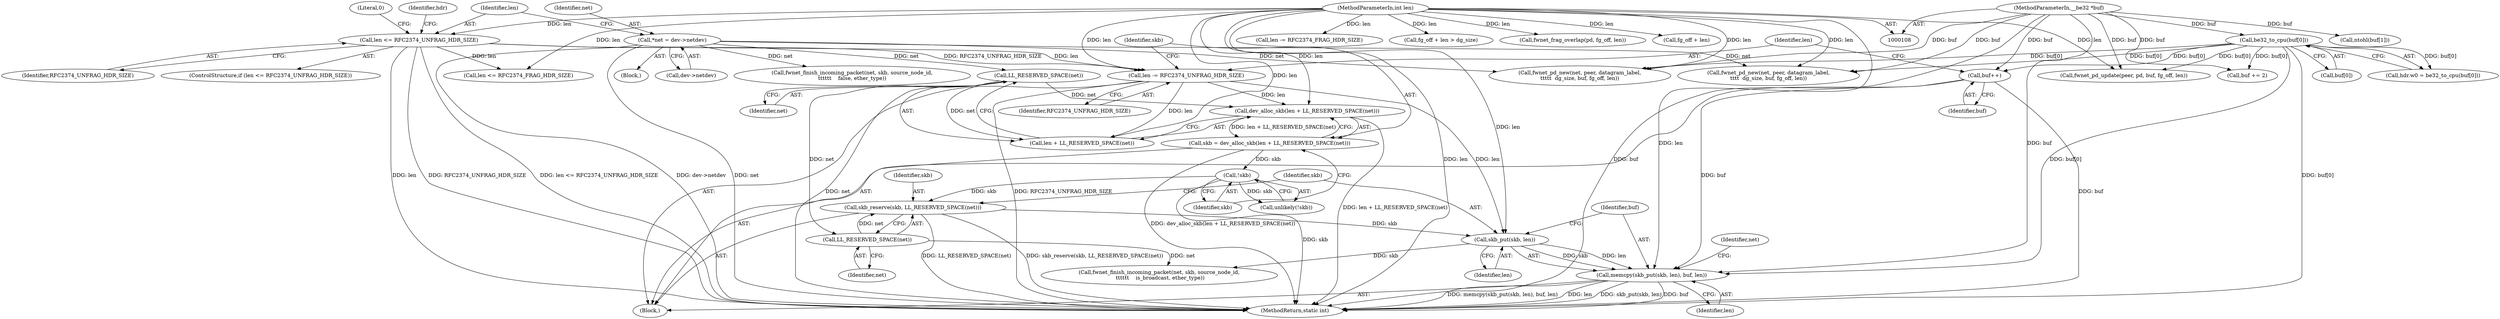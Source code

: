 digraph "0_linux_667121ace9dbafb368618dbabcf07901c962ddac@API" {
"1000192" [label="(Call,memcpy(skb_put(skb, len), buf, len))"];
"1000193" [label="(Call,skb_put(skb, len))"];
"1000188" [label="(Call,skb_reserve(skb, LL_RESERVED_SPACE(net)))"];
"1000176" [label="(Call,!skb)"];
"1000167" [label="(Call,skb = dev_alloc_skb(len + LL_RESERVED_SPACE(net)))"];
"1000169" [label="(Call,dev_alloc_skb(len + LL_RESERVED_SPACE(net)))"];
"1000164" [label="(Call,len -= RFC2374_UNFRAG_HDR_SIZE)"];
"1000134" [label="(Call,len <= RFC2374_UNFRAG_HDR_SIZE)"];
"1000111" [label="(MethodParameterIn,int len)"];
"1000172" [label="(Call,LL_RESERVED_SPACE(net))"];
"1000118" [label="(Call,*net = dev->netdev)"];
"1000190" [label="(Call,LL_RESERVED_SPACE(net))"];
"1000143" [label="(Call,be32_to_cpu(buf[0]))"];
"1000110" [label="(MethodParameterIn,__be32 *buf)"];
"1000162" [label="(Call,buf++)"];
"1000188" [label="(Call,skb_reserve(skb, LL_RESERVED_SPACE(net)))"];
"1000166" [label="(Identifier,RFC2374_UNFRAG_HDR_SIZE)"];
"1000206" [label="(Call,len <= RFC2374_FRAG_HDR_SIZE)"];
"1000222" [label="(Call,len -= RFC2374_FRAG_HDR_SIZE)"];
"1000177" [label="(Identifier,skb)"];
"1000219" [label="(Call,buf += 2)"];
"1000162" [label="(Call,buf++)"];
"1000259" [label="(Call,fg_off + len > dg_size)"];
"1000175" [label="(Call,unlikely(!skb))"];
"1000111" [label="(MethodParameterIn,int len)"];
"1000190" [label="(Call,LL_RESERVED_SPACE(net))"];
"1000168" [label="(Identifier,skb)"];
"1000144" [label="(Call,buf[0])"];
"1000163" [label="(Identifier,buf)"];
"1000173" [label="(Identifier,net)"];
"1000172" [label="(Call,LL_RESERVED_SPACE(net))"];
"1000449" [label="(MethodReturn,static int)"];
"1000189" [label="(Identifier,skb)"];
"1000192" [label="(Call,memcpy(skb_put(skb, len), buf, len))"];
"1000196" [label="(Identifier,buf)"];
"1000115" [label="(Block,)"];
"1000200" [label="(Identifier,net)"];
"1000135" [label="(Identifier,len)"];
"1000194" [label="(Identifier,skb)"];
"1000169" [label="(Call,dev_alloc_skb(len + LL_RESERVED_SPACE(net)))"];
"1000170" [label="(Call,len + LL_RESERVED_SPACE(net))"];
"1000193" [label="(Call,skb_put(skb, len))"];
"1000139" [label="(Call,hdr.w0 = be32_to_cpu(buf[0]))"];
"1000118" [label="(Call,*net = dev->netdev)"];
"1000336" [label="(Call,fwnet_frag_overlap(pd, fg_off, len))"];
"1000199" [label="(Call,fwnet_finish_incoming_packet(net, skb, source_node_id,\n \t\t\t\t\t\t    is_broadcast, ether_type))"];
"1000310" [label="(Call,fwnet_pd_new(net, peer, datagram_label,\n\t\t\t\t  dg_size, buf, fg_off, len))"];
"1000119" [label="(Identifier,net)"];
"1000143" [label="(Call,be32_to_cpu(buf[0]))"];
"1000195" [label="(Identifier,len)"];
"1000176" [label="(Call,!skb)"];
"1000165" [label="(Identifier,len)"];
"1000136" [label="(Identifier,RFC2374_UNFRAG_HDR_SIZE)"];
"1000120" [label="(Call,dev->netdev)"];
"1000376" [label="(Call,fwnet_pd_update(peer, pd, buf, fg_off, len))"];
"1000431" [label="(Call,fwnet_finish_incoming_packet(net, skb, source_node_id,\n\t\t\t\t\t\t    false, ether_type))"];
"1000350" [label="(Call,fwnet_pd_new(net, peer, datagram_label,\n\t\t\t\t\t  dg_size, buf, fg_off, len))"];
"1000215" [label="(Call,ntohl(buf[1]))"];
"1000133" [label="(ControlStructure,if (len <= RFC2374_UNFRAG_HDR_SIZE))"];
"1000167" [label="(Call,skb = dev_alloc_skb(len + LL_RESERVED_SPACE(net)))"];
"1000164" [label="(Call,len -= RFC2374_UNFRAG_HDR_SIZE)"];
"1000191" [label="(Identifier,net)"];
"1000141" [label="(Identifier,hdr)"];
"1000134" [label="(Call,len <= RFC2374_UNFRAG_HDR_SIZE)"];
"1000260" [label="(Call,fg_off + len)"];
"1000156" [label="(Block,)"];
"1000138" [label="(Literal,0)"];
"1000197" [label="(Identifier,len)"];
"1000110" [label="(MethodParameterIn,__be32 *buf)"];
"1000192" -> "1000156"  [label="AST: "];
"1000192" -> "1000197"  [label="CFG: "];
"1000193" -> "1000192"  [label="AST: "];
"1000196" -> "1000192"  [label="AST: "];
"1000197" -> "1000192"  [label="AST: "];
"1000200" -> "1000192"  [label="CFG: "];
"1000192" -> "1000449"  [label="DDG: len"];
"1000192" -> "1000449"  [label="DDG: skb_put(skb, len)"];
"1000192" -> "1000449"  [label="DDG: buf"];
"1000192" -> "1000449"  [label="DDG: memcpy(skb_put(skb, len), buf, len)"];
"1000193" -> "1000192"  [label="DDG: skb"];
"1000193" -> "1000192"  [label="DDG: len"];
"1000143" -> "1000192"  [label="DDG: buf[0]"];
"1000162" -> "1000192"  [label="DDG: buf"];
"1000110" -> "1000192"  [label="DDG: buf"];
"1000111" -> "1000192"  [label="DDG: len"];
"1000193" -> "1000195"  [label="CFG: "];
"1000194" -> "1000193"  [label="AST: "];
"1000195" -> "1000193"  [label="AST: "];
"1000196" -> "1000193"  [label="CFG: "];
"1000188" -> "1000193"  [label="DDG: skb"];
"1000111" -> "1000193"  [label="DDG: len"];
"1000164" -> "1000193"  [label="DDG: len"];
"1000193" -> "1000199"  [label="DDG: skb"];
"1000188" -> "1000156"  [label="AST: "];
"1000188" -> "1000190"  [label="CFG: "];
"1000189" -> "1000188"  [label="AST: "];
"1000190" -> "1000188"  [label="AST: "];
"1000194" -> "1000188"  [label="CFG: "];
"1000188" -> "1000449"  [label="DDG: skb_reserve(skb, LL_RESERVED_SPACE(net))"];
"1000188" -> "1000449"  [label="DDG: LL_RESERVED_SPACE(net)"];
"1000176" -> "1000188"  [label="DDG: skb"];
"1000190" -> "1000188"  [label="DDG: net"];
"1000176" -> "1000175"  [label="AST: "];
"1000176" -> "1000177"  [label="CFG: "];
"1000177" -> "1000176"  [label="AST: "];
"1000175" -> "1000176"  [label="CFG: "];
"1000176" -> "1000449"  [label="DDG: skb"];
"1000176" -> "1000175"  [label="DDG: skb"];
"1000167" -> "1000176"  [label="DDG: skb"];
"1000167" -> "1000156"  [label="AST: "];
"1000167" -> "1000169"  [label="CFG: "];
"1000168" -> "1000167"  [label="AST: "];
"1000169" -> "1000167"  [label="AST: "];
"1000177" -> "1000167"  [label="CFG: "];
"1000167" -> "1000449"  [label="DDG: dev_alloc_skb(len + LL_RESERVED_SPACE(net))"];
"1000169" -> "1000167"  [label="DDG: len + LL_RESERVED_SPACE(net)"];
"1000169" -> "1000170"  [label="CFG: "];
"1000170" -> "1000169"  [label="AST: "];
"1000169" -> "1000449"  [label="DDG: len + LL_RESERVED_SPACE(net)"];
"1000164" -> "1000169"  [label="DDG: len"];
"1000111" -> "1000169"  [label="DDG: len"];
"1000172" -> "1000169"  [label="DDG: net"];
"1000164" -> "1000156"  [label="AST: "];
"1000164" -> "1000166"  [label="CFG: "];
"1000165" -> "1000164"  [label="AST: "];
"1000166" -> "1000164"  [label="AST: "];
"1000168" -> "1000164"  [label="CFG: "];
"1000164" -> "1000449"  [label="DDG: RFC2374_UNFRAG_HDR_SIZE"];
"1000134" -> "1000164"  [label="DDG: RFC2374_UNFRAG_HDR_SIZE"];
"1000134" -> "1000164"  [label="DDG: len"];
"1000111" -> "1000164"  [label="DDG: len"];
"1000164" -> "1000170"  [label="DDG: len"];
"1000134" -> "1000133"  [label="AST: "];
"1000134" -> "1000136"  [label="CFG: "];
"1000135" -> "1000134"  [label="AST: "];
"1000136" -> "1000134"  [label="AST: "];
"1000138" -> "1000134"  [label="CFG: "];
"1000141" -> "1000134"  [label="CFG: "];
"1000134" -> "1000449"  [label="DDG: len <= RFC2374_UNFRAG_HDR_SIZE"];
"1000134" -> "1000449"  [label="DDG: len"];
"1000134" -> "1000449"  [label="DDG: RFC2374_UNFRAG_HDR_SIZE"];
"1000111" -> "1000134"  [label="DDG: len"];
"1000134" -> "1000206"  [label="DDG: len"];
"1000111" -> "1000108"  [label="AST: "];
"1000111" -> "1000449"  [label="DDG: len"];
"1000111" -> "1000170"  [label="DDG: len"];
"1000111" -> "1000206"  [label="DDG: len"];
"1000111" -> "1000222"  [label="DDG: len"];
"1000111" -> "1000259"  [label="DDG: len"];
"1000111" -> "1000260"  [label="DDG: len"];
"1000111" -> "1000310"  [label="DDG: len"];
"1000111" -> "1000336"  [label="DDG: len"];
"1000111" -> "1000350"  [label="DDG: len"];
"1000111" -> "1000376"  [label="DDG: len"];
"1000172" -> "1000170"  [label="AST: "];
"1000172" -> "1000173"  [label="CFG: "];
"1000173" -> "1000172"  [label="AST: "];
"1000170" -> "1000172"  [label="CFG: "];
"1000172" -> "1000449"  [label="DDG: net"];
"1000172" -> "1000170"  [label="DDG: net"];
"1000118" -> "1000172"  [label="DDG: net"];
"1000172" -> "1000190"  [label="DDG: net"];
"1000118" -> "1000115"  [label="AST: "];
"1000118" -> "1000120"  [label="CFG: "];
"1000119" -> "1000118"  [label="AST: "];
"1000120" -> "1000118"  [label="AST: "];
"1000135" -> "1000118"  [label="CFG: "];
"1000118" -> "1000449"  [label="DDG: dev->netdev"];
"1000118" -> "1000449"  [label="DDG: net"];
"1000118" -> "1000310"  [label="DDG: net"];
"1000118" -> "1000350"  [label="DDG: net"];
"1000118" -> "1000431"  [label="DDG: net"];
"1000190" -> "1000191"  [label="CFG: "];
"1000191" -> "1000190"  [label="AST: "];
"1000190" -> "1000199"  [label="DDG: net"];
"1000143" -> "1000139"  [label="AST: "];
"1000143" -> "1000144"  [label="CFG: "];
"1000144" -> "1000143"  [label="AST: "];
"1000139" -> "1000143"  [label="CFG: "];
"1000143" -> "1000449"  [label="DDG: buf[0]"];
"1000143" -> "1000139"  [label="DDG: buf[0]"];
"1000110" -> "1000143"  [label="DDG: buf"];
"1000143" -> "1000162"  [label="DDG: buf[0]"];
"1000143" -> "1000219"  [label="DDG: buf[0]"];
"1000143" -> "1000310"  [label="DDG: buf[0]"];
"1000143" -> "1000350"  [label="DDG: buf[0]"];
"1000143" -> "1000376"  [label="DDG: buf[0]"];
"1000110" -> "1000108"  [label="AST: "];
"1000110" -> "1000449"  [label="DDG: buf"];
"1000110" -> "1000162"  [label="DDG: buf"];
"1000110" -> "1000215"  [label="DDG: buf"];
"1000110" -> "1000219"  [label="DDG: buf"];
"1000110" -> "1000310"  [label="DDG: buf"];
"1000110" -> "1000350"  [label="DDG: buf"];
"1000110" -> "1000376"  [label="DDG: buf"];
"1000162" -> "1000156"  [label="AST: "];
"1000162" -> "1000163"  [label="CFG: "];
"1000163" -> "1000162"  [label="AST: "];
"1000165" -> "1000162"  [label="CFG: "];
"1000162" -> "1000449"  [label="DDG: buf"];
}
